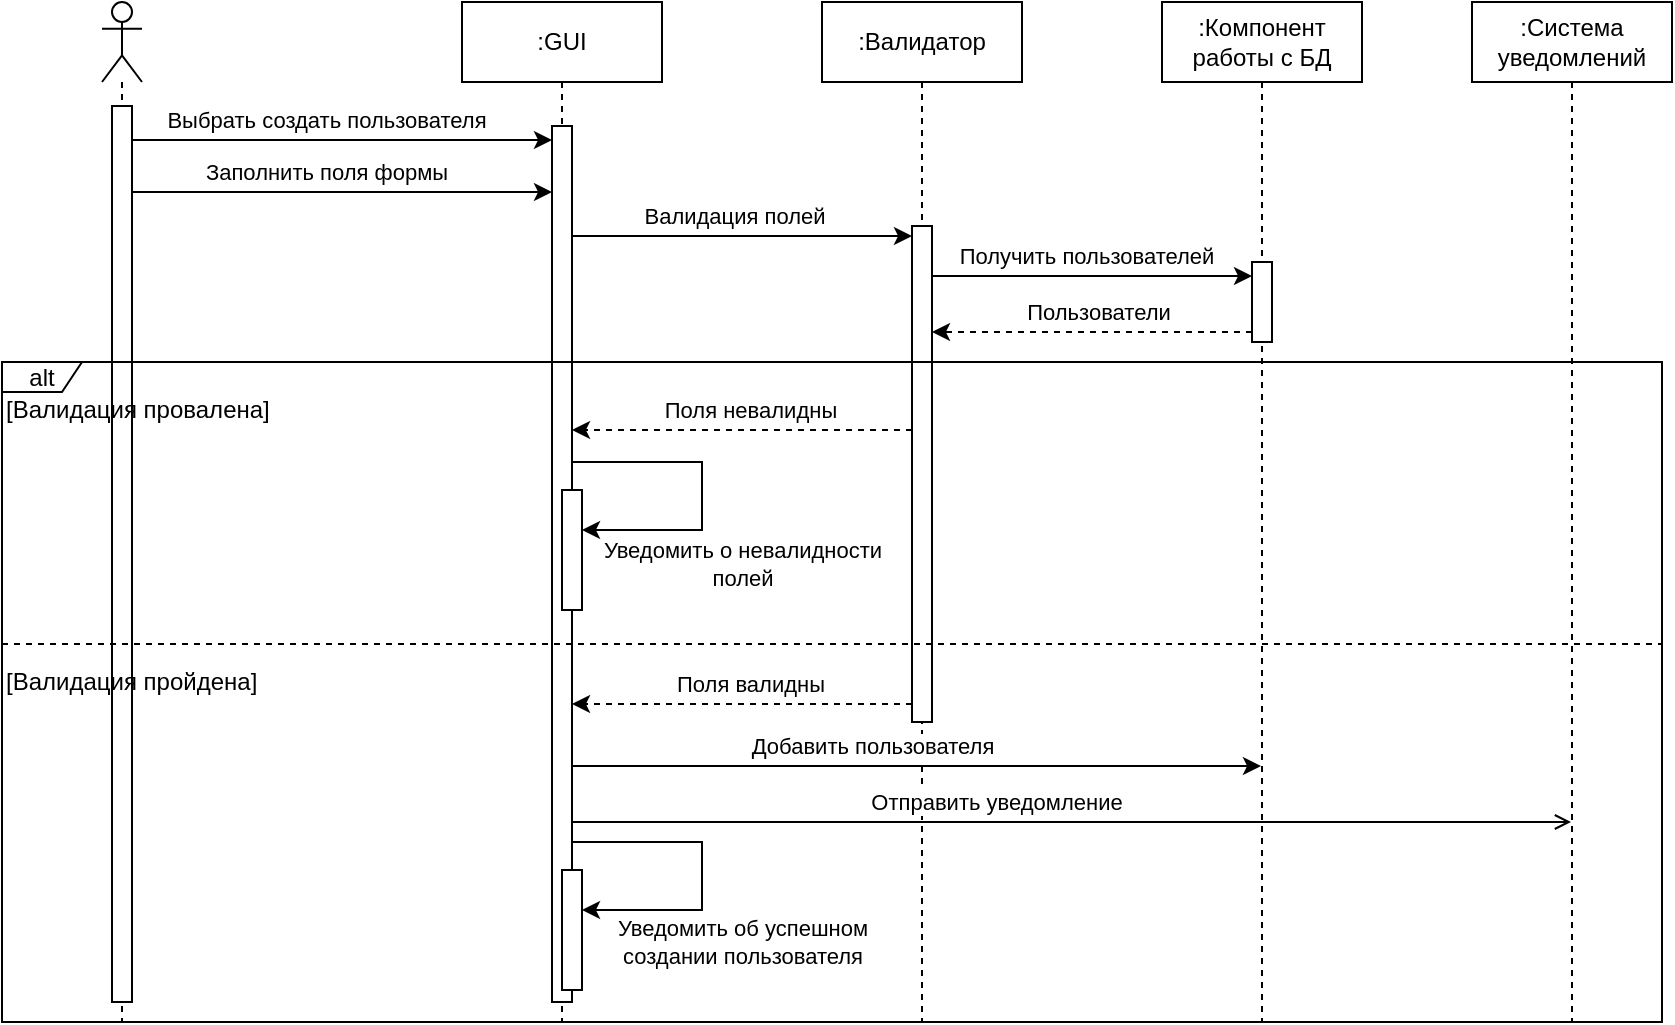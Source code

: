 <mxfile version="22.1.16" type="device">
  <diagram name="Page-1" id="2YBvvXClWsGukQMizWep">
    <mxGraphModel dx="1434" dy="836" grid="1" gridSize="10" guides="1" tooltips="1" connect="1" arrows="1" fold="1" page="1" pageScale="1" pageWidth="850" pageHeight="1100" math="0" shadow="0">
      <root>
        <mxCell id="0" />
        <mxCell id="1" parent="0" />
        <mxCell id="aM9ryv3xv72pqoxQDRHE-1" value=":GUI" style="shape=umlLifeline;perimeter=lifelinePerimeter;whiteSpace=wrap;html=1;container=0;dropTarget=0;collapsible=0;recursiveResize=0;outlineConnect=0;portConstraint=eastwest;newEdgeStyle={&quot;edgeStyle&quot;:&quot;elbowEdgeStyle&quot;,&quot;elbow&quot;:&quot;vertical&quot;,&quot;curved&quot;:0,&quot;rounded&quot;:0};" parent="1" vertex="1">
          <mxGeometry x="245" y="10" width="100" height="510" as="geometry" />
        </mxCell>
        <mxCell id="mYMdUlZrEyGZEMmPKu3F-15" value="" style="html=1;points=[];perimeter=orthogonalPerimeter;outlineConnect=0;targetShapes=umlLifeline;portConstraint=eastwest;newEdgeStyle={&quot;edgeStyle&quot;:&quot;elbowEdgeStyle&quot;,&quot;elbow&quot;:&quot;vertical&quot;,&quot;curved&quot;:0,&quot;rounded&quot;:0};" parent="aM9ryv3xv72pqoxQDRHE-1" vertex="1">
          <mxGeometry x="45" y="62" width="10" height="438" as="geometry" />
        </mxCell>
        <mxCell id="aM9ryv3xv72pqoxQDRHE-5" value=":Валидатор" style="shape=umlLifeline;perimeter=lifelinePerimeter;whiteSpace=wrap;html=1;container=0;dropTarget=0;collapsible=0;recursiveResize=0;outlineConnect=0;portConstraint=eastwest;newEdgeStyle={&quot;edgeStyle&quot;:&quot;elbowEdgeStyle&quot;,&quot;elbow&quot;:&quot;vertical&quot;,&quot;curved&quot;:0,&quot;rounded&quot;:0};" parent="1" vertex="1">
          <mxGeometry x="425" y="10" width="100" height="510" as="geometry" />
        </mxCell>
        <mxCell id="mYMdUlZrEyGZEMmPKu3F-20" value="" style="html=1;points=[];perimeter=orthogonalPerimeter;outlineConnect=0;targetShapes=umlLifeline;portConstraint=eastwest;newEdgeStyle={&quot;edgeStyle&quot;:&quot;elbowEdgeStyle&quot;,&quot;elbow&quot;:&quot;vertical&quot;,&quot;curved&quot;:0,&quot;rounded&quot;:0};" parent="aM9ryv3xv72pqoxQDRHE-5" vertex="1">
          <mxGeometry x="45" y="112" width="10" height="248" as="geometry" />
        </mxCell>
        <mxCell id="mYMdUlZrEyGZEMmPKu3F-1" value=":Компонент работы с БД" style="shape=umlLifeline;perimeter=lifelinePerimeter;whiteSpace=wrap;html=1;container=0;dropTarget=0;collapsible=0;recursiveResize=0;outlineConnect=0;portConstraint=eastwest;newEdgeStyle={&quot;edgeStyle&quot;:&quot;elbowEdgeStyle&quot;,&quot;elbow&quot;:&quot;vertical&quot;,&quot;curved&quot;:0,&quot;rounded&quot;:0};" parent="1" vertex="1">
          <mxGeometry x="595" y="10" width="100" height="510" as="geometry" />
        </mxCell>
        <mxCell id="mYMdUlZrEyGZEMmPKu3F-43" value="" style="html=1;points=[];perimeter=orthogonalPerimeter;outlineConnect=0;targetShapes=umlLifeline;portConstraint=eastwest;newEdgeStyle={&quot;edgeStyle&quot;:&quot;elbowEdgeStyle&quot;,&quot;elbow&quot;:&quot;vertical&quot;,&quot;curved&quot;:0,&quot;rounded&quot;:0};" parent="mYMdUlZrEyGZEMmPKu3F-1" vertex="1">
          <mxGeometry x="45" y="130" width="10" height="40" as="geometry" />
        </mxCell>
        <mxCell id="mYMdUlZrEyGZEMmPKu3F-11" value=":Система уведомлений" style="shape=umlLifeline;perimeter=lifelinePerimeter;whiteSpace=wrap;html=1;container=0;dropTarget=0;collapsible=0;recursiveResize=0;outlineConnect=0;portConstraint=eastwest;newEdgeStyle={&quot;edgeStyle&quot;:&quot;elbowEdgeStyle&quot;,&quot;elbow&quot;:&quot;vertical&quot;,&quot;curved&quot;:0,&quot;rounded&quot;:0};" parent="1" vertex="1">
          <mxGeometry x="750" y="10" width="100" height="510" as="geometry" />
        </mxCell>
        <mxCell id="mYMdUlZrEyGZEMmPKu3F-13" value="" style="endArrow=classic;html=1;rounded=0;" parent="1" edge="1">
          <mxGeometry width="50" height="50" relative="1" as="geometry">
            <mxPoint x="80" y="79" as="sourcePoint" />
            <mxPoint x="290" y="79" as="targetPoint" />
          </mxGeometry>
        </mxCell>
        <mxCell id="mYMdUlZrEyGZEMmPKu3F-14" value="Выбрать создать пользователя" style="edgeLabel;html=1;align=center;verticalAlign=middle;resizable=0;points=[];" parent="mYMdUlZrEyGZEMmPKu3F-13" vertex="1" connectable="0">
          <mxGeometry x="-0.204" y="-1" relative="1" as="geometry">
            <mxPoint x="13" y="-11" as="offset" />
          </mxGeometry>
        </mxCell>
        <mxCell id="mYMdUlZrEyGZEMmPKu3F-16" value="" style="endArrow=classic;html=1;rounded=0;" parent="1" source="mYMdUlZrEyGZEMmPKu3F-24" edge="1">
          <mxGeometry width="50" height="50" relative="1" as="geometry">
            <mxPoint x="90" y="105" as="sourcePoint" />
            <mxPoint x="290" y="105" as="targetPoint" />
          </mxGeometry>
        </mxCell>
        <mxCell id="mYMdUlZrEyGZEMmPKu3F-17" value="Заполнить поля формы" style="edgeLabel;html=1;align=center;verticalAlign=middle;resizable=0;points=[];" parent="mYMdUlZrEyGZEMmPKu3F-16" vertex="1" connectable="0">
          <mxGeometry x="-0.204" y="-1" relative="1" as="geometry">
            <mxPoint x="13" y="-11" as="offset" />
          </mxGeometry>
        </mxCell>
        <mxCell id="mYMdUlZrEyGZEMmPKu3F-21" value="" style="endArrow=classic;html=1;rounded=0;" parent="1" edge="1">
          <mxGeometry width="50" height="50" relative="1" as="geometry">
            <mxPoint x="300" y="127" as="sourcePoint" />
            <mxPoint x="470" y="127" as="targetPoint" />
          </mxGeometry>
        </mxCell>
        <mxCell id="mYMdUlZrEyGZEMmPKu3F-22" value="Валидация полей" style="edgeLabel;html=1;align=center;verticalAlign=middle;resizable=0;points=[];" parent="mYMdUlZrEyGZEMmPKu3F-21" vertex="1" connectable="0">
          <mxGeometry x="-0.204" y="-1" relative="1" as="geometry">
            <mxPoint x="13" y="-11" as="offset" />
          </mxGeometry>
        </mxCell>
        <mxCell id="mYMdUlZrEyGZEMmPKu3F-23" value="" style="shape=umlLifeline;perimeter=lifelinePerimeter;whiteSpace=wrap;html=1;container=1;dropTarget=0;collapsible=0;recursiveResize=0;outlineConnect=0;portConstraint=eastwest;newEdgeStyle={&quot;curved&quot;:0,&quot;rounded&quot;:0};participant=umlActor;" parent="1" vertex="1">
          <mxGeometry x="65" y="10" width="20" height="510" as="geometry" />
        </mxCell>
        <mxCell id="mYMdUlZrEyGZEMmPKu3F-24" value="" style="html=1;points=[];perimeter=orthogonalPerimeter;outlineConnect=0;targetShapes=umlLifeline;portConstraint=eastwest;newEdgeStyle={&quot;edgeStyle&quot;:&quot;elbowEdgeStyle&quot;,&quot;elbow&quot;:&quot;vertical&quot;,&quot;curved&quot;:0,&quot;rounded&quot;:0};" parent="mYMdUlZrEyGZEMmPKu3F-23" vertex="1">
          <mxGeometry x="5" y="52" width="10" height="448" as="geometry" />
        </mxCell>
        <mxCell id="mYMdUlZrEyGZEMmPKu3F-28" value="" style="endArrow=classic;html=1;rounded=0;dashed=1;" parent="1" edge="1">
          <mxGeometry width="50" height="50" relative="1" as="geometry">
            <mxPoint x="470.0" y="224" as="sourcePoint" />
            <mxPoint x="300" y="224" as="targetPoint" />
          </mxGeometry>
        </mxCell>
        <mxCell id="mYMdUlZrEyGZEMmPKu3F-29" value="Поля невалидны" style="edgeLabel;html=1;align=center;verticalAlign=middle;resizable=0;points=[];" parent="mYMdUlZrEyGZEMmPKu3F-28" vertex="1" connectable="0">
          <mxGeometry x="-0.204" y="-1" relative="1" as="geometry">
            <mxPoint x="-14" y="-9" as="offset" />
          </mxGeometry>
        </mxCell>
        <mxCell id="mYMdUlZrEyGZEMmPKu3F-25" value="alt" style="shape=umlFrame;whiteSpace=wrap;html=1;pointerEvents=0;recursiveResize=0;container=1;collapsible=0;width=40;height=15;" parent="1" vertex="1">
          <mxGeometry x="15" y="190" width="830" height="330" as="geometry" />
        </mxCell>
        <mxCell id="mYMdUlZrEyGZEMmPKu3F-26" value="[Валидация провалена]" style="text;html=1;" parent="mYMdUlZrEyGZEMmPKu3F-25" vertex="1">
          <mxGeometry width="100" height="20" relative="1" as="geometry">
            <mxPoint y="10" as="offset" />
          </mxGeometry>
        </mxCell>
        <mxCell id="mYMdUlZrEyGZEMmPKu3F-27" value="" style="line;strokeWidth=1;dashed=1;labelPosition=center;verticalLabelPosition=bottom;align=left;verticalAlign=top;spacingLeft=20;spacingTop=15;html=1;whiteSpace=wrap;" parent="mYMdUlZrEyGZEMmPKu3F-25" vertex="1">
          <mxGeometry y="136" width="830" height="10" as="geometry" />
        </mxCell>
        <mxCell id="mYMdUlZrEyGZEMmPKu3F-30" value="[Валидация пройдена]" style="text;html=1;" parent="mYMdUlZrEyGZEMmPKu3F-25" vertex="1">
          <mxGeometry x="-2.274e-13" y="146" width="100" height="20" as="geometry" />
        </mxCell>
        <mxCell id="mYMdUlZrEyGZEMmPKu3F-49" value="" style="html=1;points=[];perimeter=orthogonalPerimeter;outlineConnect=0;targetShapes=umlLifeline;portConstraint=eastwest;newEdgeStyle={&quot;edgeStyle&quot;:&quot;elbowEdgeStyle&quot;,&quot;elbow&quot;:&quot;vertical&quot;,&quot;curved&quot;:0,&quot;rounded&quot;:0};" parent="mYMdUlZrEyGZEMmPKu3F-25" vertex="1">
          <mxGeometry x="280" y="254" width="10" height="60" as="geometry" />
        </mxCell>
        <mxCell id="mYMdUlZrEyGZEMmPKu3F-53" value="" style="html=1;points=[];perimeter=orthogonalPerimeter;outlineConnect=0;targetShapes=umlLifeline;portConstraint=eastwest;newEdgeStyle={&quot;edgeStyle&quot;:&quot;elbowEdgeStyle&quot;,&quot;elbow&quot;:&quot;vertical&quot;,&quot;curved&quot;:0,&quot;rounded&quot;:0};" parent="mYMdUlZrEyGZEMmPKu3F-25" vertex="1">
          <mxGeometry x="280" y="64" width="10" height="60" as="geometry" />
        </mxCell>
        <mxCell id="mYMdUlZrEyGZEMmPKu3F-54" value="" style="endArrow=classic;html=1;rounded=0;" parent="mYMdUlZrEyGZEMmPKu3F-25" target="mYMdUlZrEyGZEMmPKu3F-53" edge="1">
          <mxGeometry width="50" height="50" relative="1" as="geometry">
            <mxPoint x="285" y="50" as="sourcePoint" />
            <mxPoint x="380" y="54.0" as="targetPoint" />
            <Array as="points">
              <mxPoint x="350" y="50" />
              <mxPoint x="350" y="84" />
            </Array>
          </mxGeometry>
        </mxCell>
        <mxCell id="mYMdUlZrEyGZEMmPKu3F-55" value="Уведомить о невалидности&lt;br&gt;полей" style="edgeLabel;html=1;align=center;verticalAlign=middle;resizable=0;points=[];" parent="mYMdUlZrEyGZEMmPKu3F-54" vertex="1" connectable="0">
          <mxGeometry x="-0.204" y="-1" relative="1" as="geometry">
            <mxPoint x="21" y="50" as="offset" />
          </mxGeometry>
        </mxCell>
        <mxCell id="mYMdUlZrEyGZEMmPKu3F-31" value="" style="endArrow=classic;html=1;rounded=0;" parent="1" target="mYMdUlZrEyGZEMmPKu3F-43" edge="1">
          <mxGeometry width="50" height="50" relative="1" as="geometry">
            <mxPoint x="480.0" y="147" as="sourcePoint" />
            <mxPoint x="679.5" y="147" as="targetPoint" />
          </mxGeometry>
        </mxCell>
        <mxCell id="mYMdUlZrEyGZEMmPKu3F-32" value="Получить пользователей" style="edgeLabel;html=1;align=center;verticalAlign=middle;resizable=0;points=[];" parent="mYMdUlZrEyGZEMmPKu3F-31" vertex="1" connectable="0">
          <mxGeometry x="-0.204" y="-1" relative="1" as="geometry">
            <mxPoint x="13" y="-11" as="offset" />
          </mxGeometry>
        </mxCell>
        <mxCell id="mYMdUlZrEyGZEMmPKu3F-33" value="" style="endArrow=classic;html=1;rounded=0;dashed=1;" parent="1" source="mYMdUlZrEyGZEMmPKu3F-43" edge="1">
          <mxGeometry width="50" height="50" relative="1" as="geometry">
            <mxPoint x="679.5" y="175.0" as="sourcePoint" />
            <mxPoint x="480.0" y="175.0" as="targetPoint" />
          </mxGeometry>
        </mxCell>
        <mxCell id="mYMdUlZrEyGZEMmPKu3F-34" value="Пользователи" style="edgeLabel;html=1;align=center;verticalAlign=middle;resizable=0;points=[];" parent="mYMdUlZrEyGZEMmPKu3F-33" vertex="1" connectable="0">
          <mxGeometry x="-0.204" y="-1" relative="1" as="geometry">
            <mxPoint x="-14" y="-9" as="offset" />
          </mxGeometry>
        </mxCell>
        <mxCell id="mYMdUlZrEyGZEMmPKu3F-46" value="" style="endArrow=classic;html=1;rounded=0;dashed=1;" parent="1" source="mYMdUlZrEyGZEMmPKu3F-20" edge="1">
          <mxGeometry width="50" height="50" relative="1" as="geometry">
            <mxPoint x="475" y="361" as="sourcePoint" />
            <mxPoint x="300" y="361" as="targetPoint" />
          </mxGeometry>
        </mxCell>
        <mxCell id="mYMdUlZrEyGZEMmPKu3F-47" value="Поля валидны" style="edgeLabel;html=1;align=center;verticalAlign=middle;resizable=0;points=[];" parent="mYMdUlZrEyGZEMmPKu3F-46" vertex="1" connectable="0">
          <mxGeometry x="-0.204" y="-1" relative="1" as="geometry">
            <mxPoint x="-14" y="-9" as="offset" />
          </mxGeometry>
        </mxCell>
        <mxCell id="mYMdUlZrEyGZEMmPKu3F-39" value="" style="endArrow=classic;html=1;rounded=0;" parent="1" target="mYMdUlZrEyGZEMmPKu3F-1" edge="1">
          <mxGeometry width="50" height="50" relative="1" as="geometry">
            <mxPoint x="300" y="392" as="sourcePoint" />
            <mxPoint x="645" y="392" as="targetPoint" />
          </mxGeometry>
        </mxCell>
        <mxCell id="mYMdUlZrEyGZEMmPKu3F-40" value="Добавить пользователя" style="edgeLabel;html=1;align=center;verticalAlign=middle;resizable=0;points=[];" parent="mYMdUlZrEyGZEMmPKu3F-39" vertex="1" connectable="0">
          <mxGeometry x="-0.204" y="-1" relative="1" as="geometry">
            <mxPoint x="13" y="-11" as="offset" />
          </mxGeometry>
        </mxCell>
        <mxCell id="mYMdUlZrEyGZEMmPKu3F-41" value="" style="endArrow=open;html=1;rounded=0;endFill=0;" parent="1" target="mYMdUlZrEyGZEMmPKu3F-11" edge="1">
          <mxGeometry width="50" height="50" relative="1" as="geometry">
            <mxPoint x="300" y="420" as="sourcePoint" />
            <mxPoint x="795" y="420" as="targetPoint" />
          </mxGeometry>
        </mxCell>
        <mxCell id="mYMdUlZrEyGZEMmPKu3F-42" value="Отправить уведомление" style="edgeLabel;html=1;align=center;verticalAlign=middle;resizable=0;points=[];" parent="mYMdUlZrEyGZEMmPKu3F-41" vertex="1" connectable="0">
          <mxGeometry x="-0.204" y="-1" relative="1" as="geometry">
            <mxPoint x="13" y="-11" as="offset" />
          </mxGeometry>
        </mxCell>
        <mxCell id="mYMdUlZrEyGZEMmPKu3F-50" value="" style="endArrow=classic;html=1;rounded=0;" parent="1" target="mYMdUlZrEyGZEMmPKu3F-49" edge="1">
          <mxGeometry width="50" height="50" relative="1" as="geometry">
            <mxPoint x="300" y="430" as="sourcePoint" />
            <mxPoint x="395" y="434.0" as="targetPoint" />
            <Array as="points">
              <mxPoint x="365" y="430" />
              <mxPoint x="365" y="464" />
            </Array>
          </mxGeometry>
        </mxCell>
        <mxCell id="mYMdUlZrEyGZEMmPKu3F-51" value="Уведомить об успешном&lt;br&gt;создании пользователя" style="edgeLabel;html=1;align=center;verticalAlign=middle;resizable=0;points=[];" parent="mYMdUlZrEyGZEMmPKu3F-50" vertex="1" connectable="0">
          <mxGeometry x="-0.204" y="-1" relative="1" as="geometry">
            <mxPoint x="21" y="49" as="offset" />
          </mxGeometry>
        </mxCell>
      </root>
    </mxGraphModel>
  </diagram>
</mxfile>
